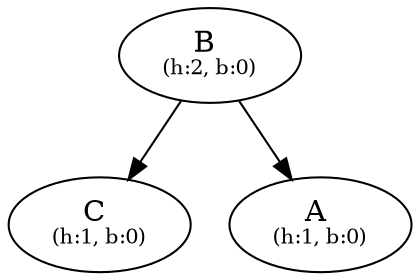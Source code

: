 digraph {
  nB [label="B" pos="0.7,1.0!" label=<B <br/><font point-size="10">(h:2, b:0)</font>>]
  nC [label="C" pos="1.4,0.0!" label=<C <br/><font point-size="10">(h:1, b:0)</font>>]
  nA [label="A" pos="0.0,0.0!" label=<A <br/><font point-size="10">(h:1, b:0)</font>>]
  nB -> nC 
  nB -> nA 
}